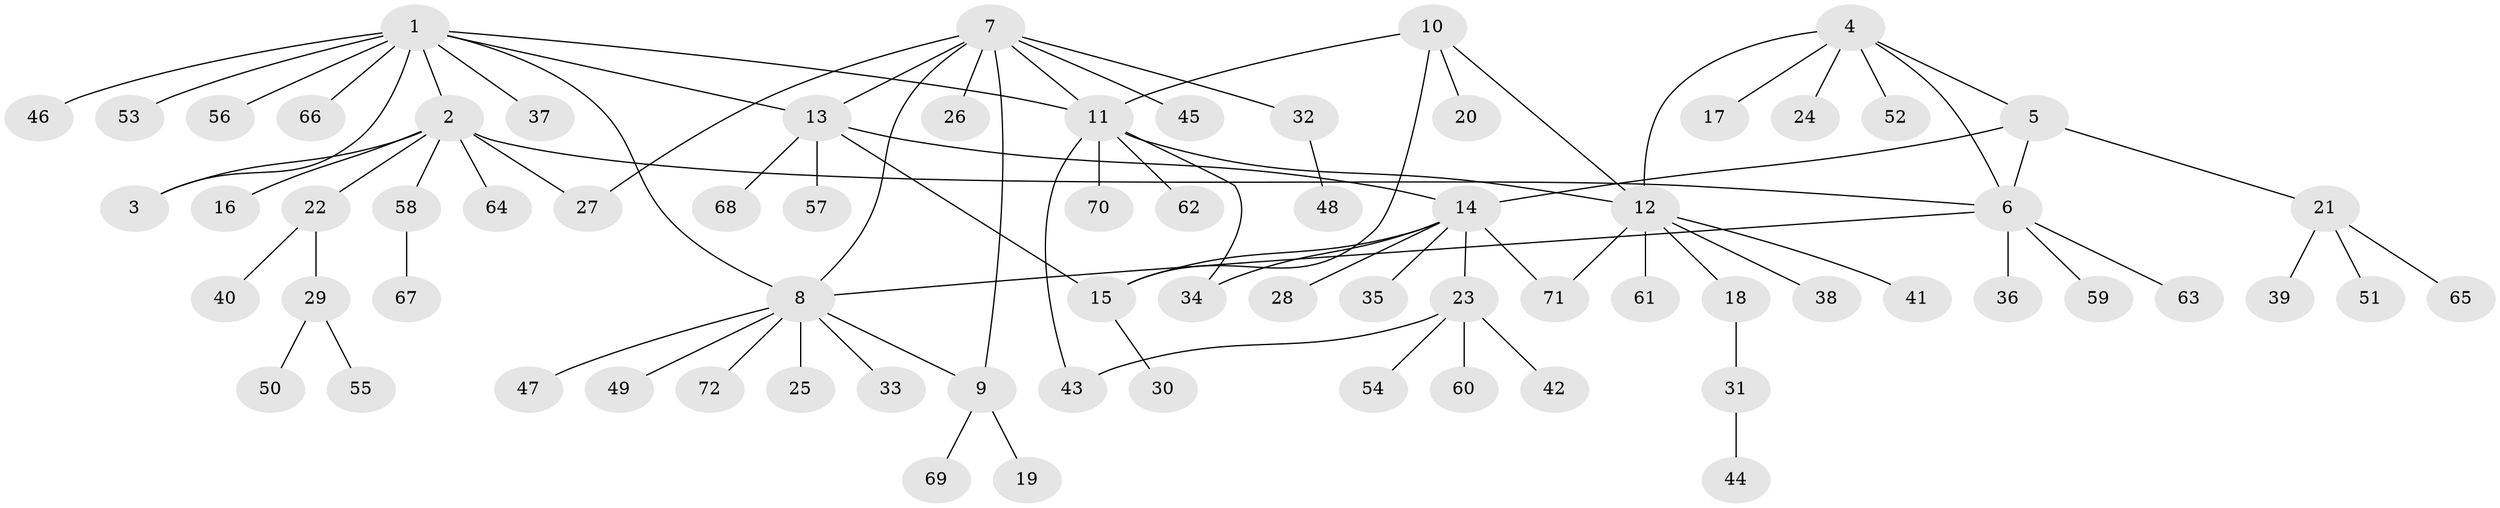 // Generated by graph-tools (version 1.1) at 2025/02/03/09/25 03:02:48]
// undirected, 72 vertices, 86 edges
graph export_dot {
graph [start="1"]
  node [color=gray90,style=filled];
  1;
  2;
  3;
  4;
  5;
  6;
  7;
  8;
  9;
  10;
  11;
  12;
  13;
  14;
  15;
  16;
  17;
  18;
  19;
  20;
  21;
  22;
  23;
  24;
  25;
  26;
  27;
  28;
  29;
  30;
  31;
  32;
  33;
  34;
  35;
  36;
  37;
  38;
  39;
  40;
  41;
  42;
  43;
  44;
  45;
  46;
  47;
  48;
  49;
  50;
  51;
  52;
  53;
  54;
  55;
  56;
  57;
  58;
  59;
  60;
  61;
  62;
  63;
  64;
  65;
  66;
  67;
  68;
  69;
  70;
  71;
  72;
  1 -- 2;
  1 -- 3;
  1 -- 8;
  1 -- 11;
  1 -- 13;
  1 -- 37;
  1 -- 46;
  1 -- 53;
  1 -- 56;
  1 -- 66;
  2 -- 3;
  2 -- 6;
  2 -- 16;
  2 -- 22;
  2 -- 27;
  2 -- 58;
  2 -- 64;
  4 -- 5;
  4 -- 6;
  4 -- 12;
  4 -- 17;
  4 -- 24;
  4 -- 52;
  5 -- 6;
  5 -- 14;
  5 -- 21;
  6 -- 8;
  6 -- 36;
  6 -- 59;
  6 -- 63;
  7 -- 8;
  7 -- 9;
  7 -- 11;
  7 -- 13;
  7 -- 26;
  7 -- 27;
  7 -- 32;
  7 -- 45;
  8 -- 9;
  8 -- 25;
  8 -- 33;
  8 -- 47;
  8 -- 49;
  8 -- 72;
  9 -- 19;
  9 -- 69;
  10 -- 11;
  10 -- 12;
  10 -- 15;
  10 -- 20;
  11 -- 12;
  11 -- 34;
  11 -- 43;
  11 -- 62;
  11 -- 70;
  12 -- 18;
  12 -- 38;
  12 -- 41;
  12 -- 61;
  12 -- 71;
  13 -- 14;
  13 -- 15;
  13 -- 57;
  13 -- 68;
  14 -- 15;
  14 -- 23;
  14 -- 28;
  14 -- 34;
  14 -- 35;
  14 -- 71;
  15 -- 30;
  18 -- 31;
  21 -- 39;
  21 -- 51;
  21 -- 65;
  22 -- 29;
  22 -- 40;
  23 -- 42;
  23 -- 43;
  23 -- 54;
  23 -- 60;
  29 -- 50;
  29 -- 55;
  31 -- 44;
  32 -- 48;
  58 -- 67;
}

